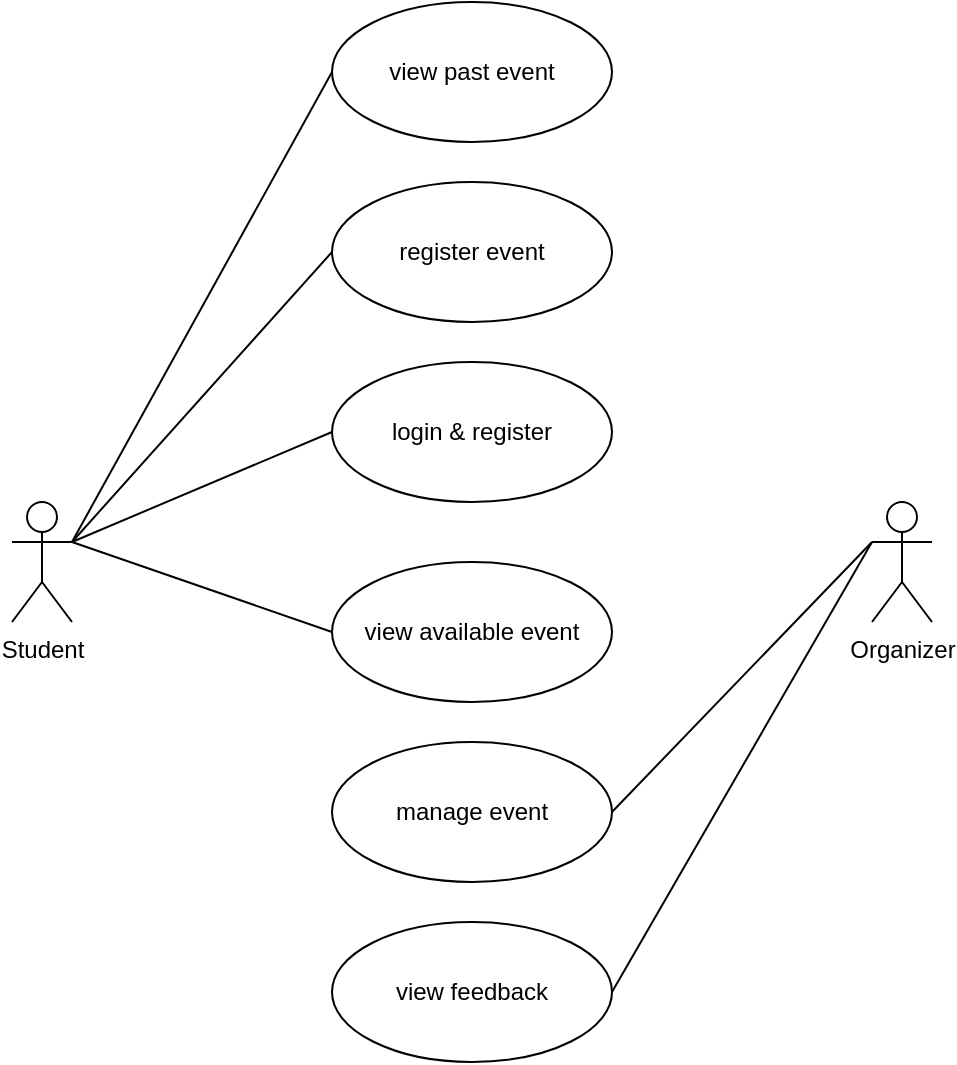 <mxfile version="28.0.6">
  <diagram name="Page-1" id="Hh0Kqr7QeyjXa9x8xF2x">
    <mxGraphModel dx="1042" dy="1627" grid="1" gridSize="10" guides="1" tooltips="1" connect="1" arrows="1" fold="1" page="1" pageScale="1" pageWidth="850" pageHeight="1100" math="0" shadow="0">
      <root>
        <mxCell id="0" />
        <mxCell id="1" parent="0" />
        <mxCell id="NA9N1nYLsOugGSxASKDu-4" value="Student" style="shape=umlActor;verticalLabelPosition=bottom;verticalAlign=top;html=1;" vertex="1" parent="1">
          <mxGeometry x="110" y="230" width="30" height="60" as="geometry" />
        </mxCell>
        <mxCell id="NA9N1nYLsOugGSxASKDu-6" value="Organizer" style="shape=umlActor;verticalLabelPosition=bottom;verticalAlign=top;html=1;" vertex="1" parent="1">
          <mxGeometry x="540" y="230" width="30" height="60" as="geometry" />
        </mxCell>
        <mxCell id="NA9N1nYLsOugGSxASKDu-7" value="register event" style="ellipse;whiteSpace=wrap;html=1;" vertex="1" parent="1">
          <mxGeometry x="270" y="70" width="140" height="70" as="geometry" />
        </mxCell>
        <mxCell id="NA9N1nYLsOugGSxASKDu-8" value="login &amp;amp; register" style="ellipse;whiteSpace=wrap;html=1;" vertex="1" parent="1">
          <mxGeometry x="270" y="160" width="140" height="70" as="geometry" />
        </mxCell>
        <mxCell id="NA9N1nYLsOugGSxASKDu-9" value="view available event" style="ellipse;whiteSpace=wrap;html=1;" vertex="1" parent="1">
          <mxGeometry x="270" y="260" width="140" height="70" as="geometry" />
        </mxCell>
        <mxCell id="NA9N1nYLsOugGSxASKDu-10" value="manage event" style="ellipse;whiteSpace=wrap;html=1;" vertex="1" parent="1">
          <mxGeometry x="270" y="350" width="140" height="70" as="geometry" />
        </mxCell>
        <mxCell id="NA9N1nYLsOugGSxASKDu-11" value="view feedback" style="ellipse;whiteSpace=wrap;html=1;" vertex="1" parent="1">
          <mxGeometry x="270" y="440" width="140" height="70" as="geometry" />
        </mxCell>
        <mxCell id="NA9N1nYLsOugGSxASKDu-12" value="" style="endArrow=none;html=1;rounded=0;exitX=1;exitY=0.333;exitDx=0;exitDy=0;exitPerimeter=0;entryX=0;entryY=0.5;entryDx=0;entryDy=0;" edge="1" parent="1" source="NA9N1nYLsOugGSxASKDu-4" target="NA9N1nYLsOugGSxASKDu-7">
          <mxGeometry width="50" height="50" relative="1" as="geometry">
            <mxPoint x="400" y="300" as="sourcePoint" />
            <mxPoint x="450" y="250" as="targetPoint" />
          </mxGeometry>
        </mxCell>
        <mxCell id="NA9N1nYLsOugGSxASKDu-13" value="" style="endArrow=none;html=1;rounded=0;exitX=1;exitY=0.333;exitDx=0;exitDy=0;exitPerimeter=0;entryX=0;entryY=0.5;entryDx=0;entryDy=0;" edge="1" parent="1" source="NA9N1nYLsOugGSxASKDu-4" target="NA9N1nYLsOugGSxASKDu-8">
          <mxGeometry width="50" height="50" relative="1" as="geometry">
            <mxPoint x="170" y="355" as="sourcePoint" />
            <mxPoint x="300" y="210" as="targetPoint" />
          </mxGeometry>
        </mxCell>
        <mxCell id="NA9N1nYLsOugGSxASKDu-14" value="" style="endArrow=none;html=1;rounded=0;exitX=1;exitY=0.333;exitDx=0;exitDy=0;exitPerimeter=0;entryX=0;entryY=0.5;entryDx=0;entryDy=0;" edge="1" parent="1" source="NA9N1nYLsOugGSxASKDu-4" target="NA9N1nYLsOugGSxASKDu-9">
          <mxGeometry width="50" height="50" relative="1" as="geometry">
            <mxPoint x="180" y="375" as="sourcePoint" />
            <mxPoint x="310" y="230" as="targetPoint" />
          </mxGeometry>
        </mxCell>
        <mxCell id="NA9N1nYLsOugGSxASKDu-15" value="" style="endArrow=none;html=1;rounded=0;exitX=1;exitY=0.5;exitDx=0;exitDy=0;entryX=0;entryY=0.333;entryDx=0;entryDy=0;entryPerimeter=0;" edge="1" parent="1" source="NA9N1nYLsOugGSxASKDu-10" target="NA9N1nYLsOugGSxASKDu-6">
          <mxGeometry width="50" height="50" relative="1" as="geometry">
            <mxPoint x="460" y="445" as="sourcePoint" />
            <mxPoint x="590" y="300" as="targetPoint" />
          </mxGeometry>
        </mxCell>
        <mxCell id="NA9N1nYLsOugGSxASKDu-16" value="" style="endArrow=none;html=1;rounded=0;exitX=1;exitY=0.5;exitDx=0;exitDy=0;entryX=0;entryY=0.333;entryDx=0;entryDy=0;entryPerimeter=0;" edge="1" parent="1" source="NA9N1nYLsOugGSxASKDu-11" target="NA9N1nYLsOugGSxASKDu-6">
          <mxGeometry width="50" height="50" relative="1" as="geometry">
            <mxPoint x="430" y="515" as="sourcePoint" />
            <mxPoint x="560" y="370" as="targetPoint" />
          </mxGeometry>
        </mxCell>
        <mxCell id="NA9N1nYLsOugGSxASKDu-17" value="view past event" style="ellipse;whiteSpace=wrap;html=1;" vertex="1" parent="1">
          <mxGeometry x="270" y="-20" width="140" height="70" as="geometry" />
        </mxCell>
        <mxCell id="NA9N1nYLsOugGSxASKDu-18" value="" style="endArrow=none;html=1;rounded=0;exitX=1;exitY=0.333;exitDx=0;exitDy=0;exitPerimeter=0;entryX=0;entryY=0.5;entryDx=0;entryDy=0;" edge="1" parent="1" source="NA9N1nYLsOugGSxASKDu-4" target="NA9N1nYLsOugGSxASKDu-17">
          <mxGeometry width="50" height="50" relative="1" as="geometry">
            <mxPoint x="200" y="325" as="sourcePoint" />
            <mxPoint x="330" y="180" as="targetPoint" />
          </mxGeometry>
        </mxCell>
      </root>
    </mxGraphModel>
  </diagram>
</mxfile>
